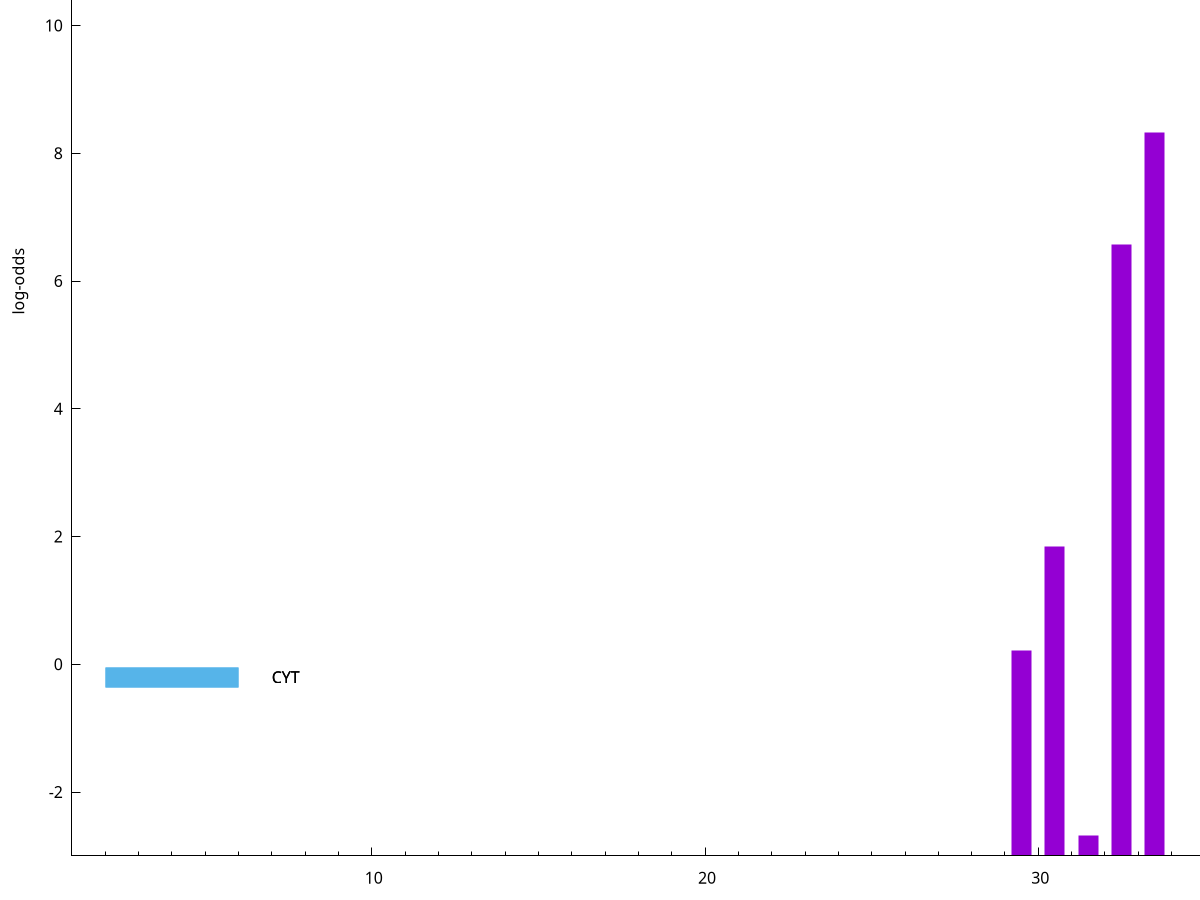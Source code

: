 set title "LipoP predictions for SRR4017929.gff"
set size 2., 1.4
set xrange [1:70] 
set mxtics 10
set yrange [-3:15]
set y2range [0:18]
set ylabel "log-odds"
set term postscript eps color solid "Helvetica" 30
set output "SRR4017929.gff1.eps"
set arrow from 2,14.2352 to 6,14.2352 nohead lt 1 lw 20
set label "SpI" at 7,14.2352
set arrow from 2,12.3679 to 6,12.3679 nohead lt 4 lw 20
set label "TMH" at 7,12.3679
set arrow from 2,-0.200913 to 6,-0.200913 nohead lt 3 lw 20
set label "CYT" at 7,-0.200913
set arrow from 2,-0.200913 to 6,-0.200913 nohead lt 3 lw 20
set label "CYT" at 7,-0.200913
set arrow from 2,14.2352 to 6,14.2352 nohead lt 1 lw 20
set label "SpI" at 7,14.2352
# NOTE: The scores below are the log-odds scores with the threshold
# NOTE: subtracted (a hack to make gnuplot make the histogram all
# NOTE: look nice).
plot "-" axes x1y2 title "" with impulses lt 1 lw 20
40.500000 17.196300
33.500000 11.322450
32.500000 9.565190
37.500000 8.809450
42.500000 7.529630
38.500000 6.341660
30.500000 4.846150
35.500000 4.009490
29.500000 3.216102
41.500000 3.128047
39.500000 1.559460
45.500000 0.901300
31.500000 0.322120
e
exit
